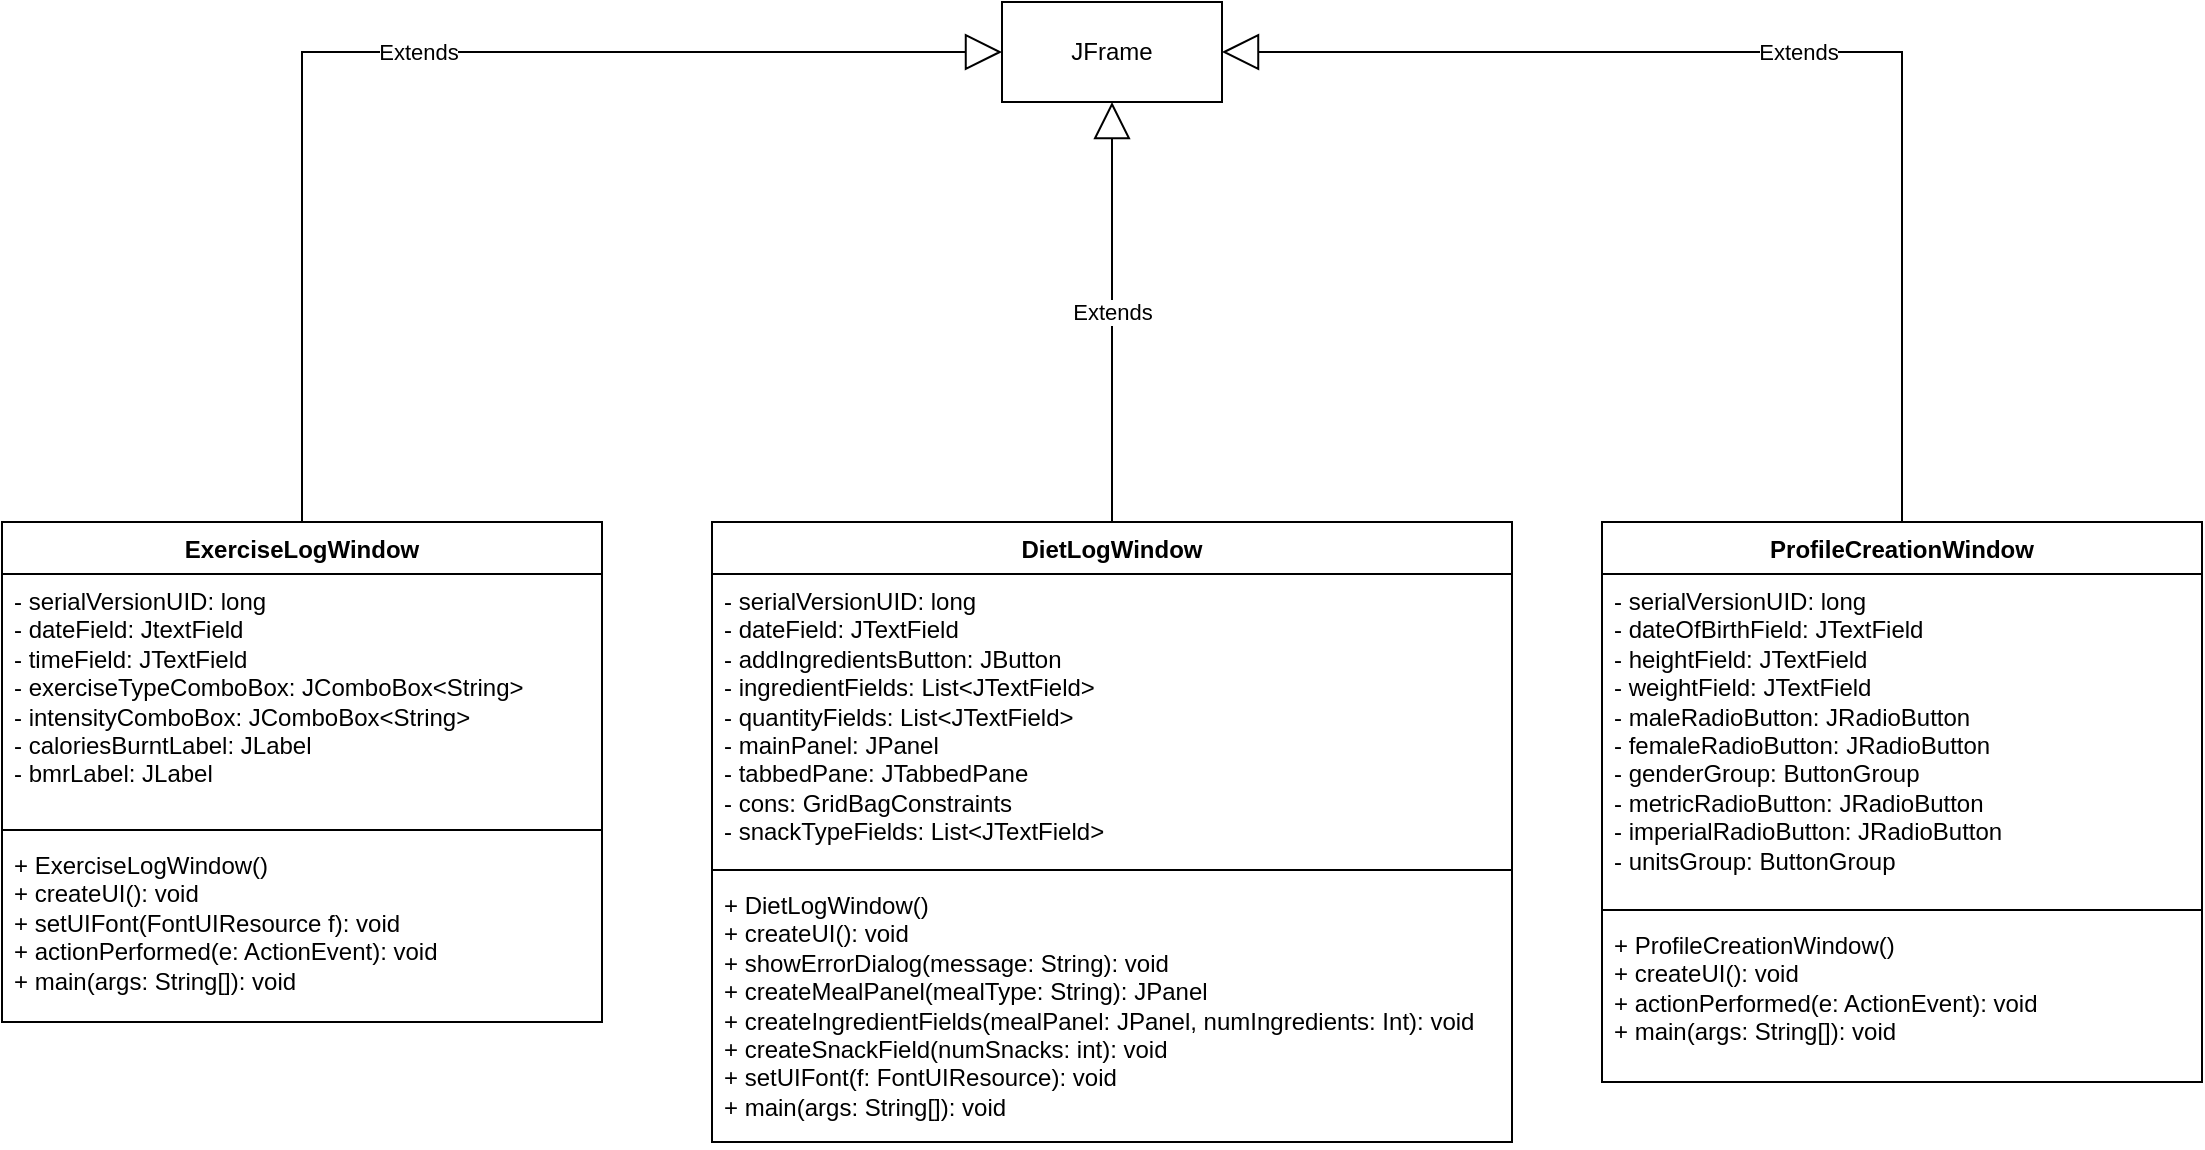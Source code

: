 <mxfile version="22.0.3" type="device">
  <diagram id="R2lEEEUBdFMjLlhIrx00" name="Page-1">
    <mxGraphModel dx="2819" dy="984" grid="1" gridSize="10" guides="1" tooltips="1" connect="1" arrows="1" fold="1" page="1" pageScale="1" pageWidth="850" pageHeight="1100" math="0" shadow="0" extFonts="Permanent Marker^https://fonts.googleapis.com/css?family=Permanent+Marker">
      <root>
        <mxCell id="0" />
        <mxCell id="1" parent="0" />
        <mxCell id="6PDDJ4lK-R0Kl8WrUwfu-10" value="JFrame" style="html=1;whiteSpace=wrap;" vertex="1" parent="1">
          <mxGeometry x="360" y="60" width="110" height="50" as="geometry" />
        </mxCell>
        <mxCell id="6PDDJ4lK-R0Kl8WrUwfu-23" value="ExerciseLogWindow" style="swimlane;fontStyle=1;align=center;verticalAlign=top;childLayout=stackLayout;horizontal=1;startSize=26;horizontalStack=0;resizeParent=1;resizeParentMax=0;resizeLast=0;collapsible=1;marginBottom=0;whiteSpace=wrap;html=1;" vertex="1" parent="1">
          <mxGeometry x="-140" y="320" width="300" height="250" as="geometry" />
        </mxCell>
        <mxCell id="6PDDJ4lK-R0Kl8WrUwfu-24" value="- serialVersionUID: long&lt;br&gt;- dateField: JtextField&lt;br&gt;- timeField: JTextField&lt;br&gt;- exerciseTypeComboBox: JComboBox&amp;lt;String&amp;gt;&lt;br&gt;- intensityComboBox: JComboBox&amp;lt;String&amp;gt;&lt;br&gt;- caloriesBurntLabel: JLabel&lt;br&gt;- bmrLabel: JLabel" style="text;strokeColor=none;fillColor=none;align=left;verticalAlign=top;spacingLeft=4;spacingRight=4;overflow=hidden;rotatable=0;points=[[0,0.5],[1,0.5]];portConstraint=eastwest;whiteSpace=wrap;html=1;" vertex="1" parent="6PDDJ4lK-R0Kl8WrUwfu-23">
          <mxGeometry y="26" width="300" height="124" as="geometry" />
        </mxCell>
        <mxCell id="6PDDJ4lK-R0Kl8WrUwfu-25" value="" style="line;strokeWidth=1;fillColor=none;align=left;verticalAlign=middle;spacingTop=-1;spacingLeft=3;spacingRight=3;rotatable=0;labelPosition=right;points=[];portConstraint=eastwest;strokeColor=inherit;" vertex="1" parent="6PDDJ4lK-R0Kl8WrUwfu-23">
          <mxGeometry y="150" width="300" height="8" as="geometry" />
        </mxCell>
        <mxCell id="6PDDJ4lK-R0Kl8WrUwfu-26" value="+ ExerciseLogWindow()&lt;br&gt;+ createUI(): void&lt;br&gt;+ setUIFont(FontUIResource f): void&lt;br&gt;+ actionPerformed(e: ActionEvent): void&lt;br&gt;+ main(args: String[]): void" style="text;strokeColor=none;fillColor=none;align=left;verticalAlign=top;spacingLeft=4;spacingRight=4;overflow=hidden;rotatable=0;points=[[0,0.5],[1,0.5]];portConstraint=eastwest;whiteSpace=wrap;html=1;" vertex="1" parent="6PDDJ4lK-R0Kl8WrUwfu-23">
          <mxGeometry y="158" width="300" height="92" as="geometry" />
        </mxCell>
        <mxCell id="6PDDJ4lK-R0Kl8WrUwfu-32" value="Extends" style="endArrow=block;endSize=16;endFill=0;html=1;rounded=0;entryX=0;entryY=0.5;entryDx=0;entryDy=0;exitX=0.5;exitY=0;exitDx=0;exitDy=0;" edge="1" parent="1" source="6PDDJ4lK-R0Kl8WrUwfu-23" target="6PDDJ4lK-R0Kl8WrUwfu-10">
          <mxGeometry width="160" relative="1" as="geometry">
            <mxPoint x="50" y="320" as="sourcePoint" />
            <mxPoint x="415" y="180" as="targetPoint" />
            <Array as="points">
              <mxPoint x="10" y="85" />
              <mxPoint x="160" y="85" />
            </Array>
          </mxGeometry>
        </mxCell>
        <mxCell id="6PDDJ4lK-R0Kl8WrUwfu-33" value="DietLogWindow" style="swimlane;fontStyle=1;align=center;verticalAlign=top;childLayout=stackLayout;horizontal=1;startSize=26;horizontalStack=0;resizeParent=1;resizeParentMax=0;resizeLast=0;collapsible=1;marginBottom=0;whiteSpace=wrap;html=1;" vertex="1" parent="1">
          <mxGeometry x="215" y="320" width="400" height="310" as="geometry" />
        </mxCell>
        <mxCell id="6PDDJ4lK-R0Kl8WrUwfu-34" value="- serialVersionUID: long &lt;br&gt;- dateField: JTextField&lt;br&gt;- addIngredientsButton: JButton &lt;br&gt;- ingredientFields: List&amp;lt;JTextField&amp;gt; &lt;br&gt;- quantityFields: List&amp;lt;JTextField&amp;gt;&lt;br&gt;- mainPanel: JPanel&lt;br&gt;- tabbedPane: JTabbedPane&amp;nbsp;&lt;br&gt;- cons: GridBagConstraints&lt;br&gt;- snackTypeFields: List&amp;lt;JTextField&amp;gt;" style="text;strokeColor=none;fillColor=none;align=left;verticalAlign=top;spacingLeft=4;spacingRight=4;overflow=hidden;rotatable=0;points=[[0,0.5],[1,0.5]];portConstraint=eastwest;whiteSpace=wrap;html=1;" vertex="1" parent="6PDDJ4lK-R0Kl8WrUwfu-33">
          <mxGeometry y="26" width="400" height="144" as="geometry" />
        </mxCell>
        <mxCell id="6PDDJ4lK-R0Kl8WrUwfu-35" value="" style="line;strokeWidth=1;fillColor=none;align=left;verticalAlign=middle;spacingTop=-1;spacingLeft=3;spacingRight=3;rotatable=0;labelPosition=right;points=[];portConstraint=eastwest;strokeColor=inherit;" vertex="1" parent="6PDDJ4lK-R0Kl8WrUwfu-33">
          <mxGeometry y="170" width="400" height="8" as="geometry" />
        </mxCell>
        <mxCell id="6PDDJ4lK-R0Kl8WrUwfu-36" value="+ DietLogWindow()&lt;br&gt;+ createUI(): void&lt;br&gt;+ showErrorDialog(message: String): void&lt;br&gt;+ createMealPanel(mealType: String): JPanel&lt;br&gt;+ createIngredientFields(mealPanel: JPanel, numIngredients: Int): void&lt;br&gt;+ createSnackField(numSnacks: int): void&lt;br&gt;+ setUIFont(f: FontUIResource): void&lt;br&gt;+ main(args: String[]): void" style="text;strokeColor=none;fillColor=none;align=left;verticalAlign=top;spacingLeft=4;spacingRight=4;overflow=hidden;rotatable=0;points=[[0,0.5],[1,0.5]];portConstraint=eastwest;whiteSpace=wrap;html=1;" vertex="1" parent="6PDDJ4lK-R0Kl8WrUwfu-33">
          <mxGeometry y="178" width="400" height="132" as="geometry" />
        </mxCell>
        <mxCell id="6PDDJ4lK-R0Kl8WrUwfu-47" value="Extends" style="endArrow=block;endSize=16;endFill=0;html=1;rounded=0;entryX=0.5;entryY=1;entryDx=0;entryDy=0;exitX=0.5;exitY=0;exitDx=0;exitDy=0;" edge="1" parent="1" source="6PDDJ4lK-R0Kl8WrUwfu-33" target="6PDDJ4lK-R0Kl8WrUwfu-10">
          <mxGeometry width="160" relative="1" as="geometry">
            <mxPoint x="280" y="300" as="sourcePoint" />
            <mxPoint x="440" y="300" as="targetPoint" />
          </mxGeometry>
        </mxCell>
        <mxCell id="6PDDJ4lK-R0Kl8WrUwfu-48" value="ProfileCreationWindow" style="swimlane;fontStyle=1;align=center;verticalAlign=top;childLayout=stackLayout;horizontal=1;startSize=26;horizontalStack=0;resizeParent=1;resizeParentMax=0;resizeLast=0;collapsible=1;marginBottom=0;whiteSpace=wrap;html=1;" vertex="1" parent="1">
          <mxGeometry x="660" y="320" width="300" height="280" as="geometry" />
        </mxCell>
        <mxCell id="6PDDJ4lK-R0Kl8WrUwfu-49" value="- serialVersionUID: long&lt;br&gt;- dateOfBirthField: JTextField&lt;br&gt;- heightField: JTextField&lt;br&gt;- weightField: JTextField&lt;br&gt;- maleRadioButton: JRadioButton&lt;br&gt;- femaleRadioButton: JRadioButton&lt;br&gt;- genderGroup: ButtonGroup&amp;nbsp;&lt;br&gt;- metricRadioButton: JRadioButton&amp;nbsp;&lt;br&gt;- imperialRadioButton: JRadioButton&lt;br&gt;- unitsGroup: ButtonGroup&amp;nbsp;" style="text;strokeColor=none;fillColor=none;align=left;verticalAlign=top;spacingLeft=4;spacingRight=4;overflow=hidden;rotatable=0;points=[[0,0.5],[1,0.5]];portConstraint=eastwest;whiteSpace=wrap;html=1;" vertex="1" parent="6PDDJ4lK-R0Kl8WrUwfu-48">
          <mxGeometry y="26" width="300" height="164" as="geometry" />
        </mxCell>
        <mxCell id="6PDDJ4lK-R0Kl8WrUwfu-50" value="" style="line;strokeWidth=1;fillColor=none;align=left;verticalAlign=middle;spacingTop=-1;spacingLeft=3;spacingRight=3;rotatable=0;labelPosition=right;points=[];portConstraint=eastwest;strokeColor=inherit;" vertex="1" parent="6PDDJ4lK-R0Kl8WrUwfu-48">
          <mxGeometry y="190" width="300" height="8" as="geometry" />
        </mxCell>
        <mxCell id="6PDDJ4lK-R0Kl8WrUwfu-51" value="+ ProfileCreationWindow()&lt;br&gt;+ createUI(): void&lt;br&gt;+ actionPerformed(e: ActionEvent): void&lt;br&gt;+ main(args: String[]): void" style="text;strokeColor=none;fillColor=none;align=left;verticalAlign=top;spacingLeft=4;spacingRight=4;overflow=hidden;rotatable=0;points=[[0,0.5],[1,0.5]];portConstraint=eastwest;whiteSpace=wrap;html=1;" vertex="1" parent="6PDDJ4lK-R0Kl8WrUwfu-48">
          <mxGeometry y="198" width="300" height="82" as="geometry" />
        </mxCell>
        <mxCell id="6PDDJ4lK-R0Kl8WrUwfu-52" value="Extends" style="endArrow=block;endSize=16;endFill=0;html=1;rounded=0;entryX=1;entryY=0.5;entryDx=0;entryDy=0;exitX=0.5;exitY=0;exitDx=0;exitDy=0;" edge="1" parent="1" source="6PDDJ4lK-R0Kl8WrUwfu-48" target="6PDDJ4lK-R0Kl8WrUwfu-10">
          <mxGeometry width="160" relative="1" as="geometry">
            <mxPoint x="580" y="360" as="sourcePoint" />
            <mxPoint x="740" y="360" as="targetPoint" />
            <Array as="points">
              <mxPoint x="810" y="85" />
            </Array>
          </mxGeometry>
        </mxCell>
      </root>
    </mxGraphModel>
  </diagram>
</mxfile>
